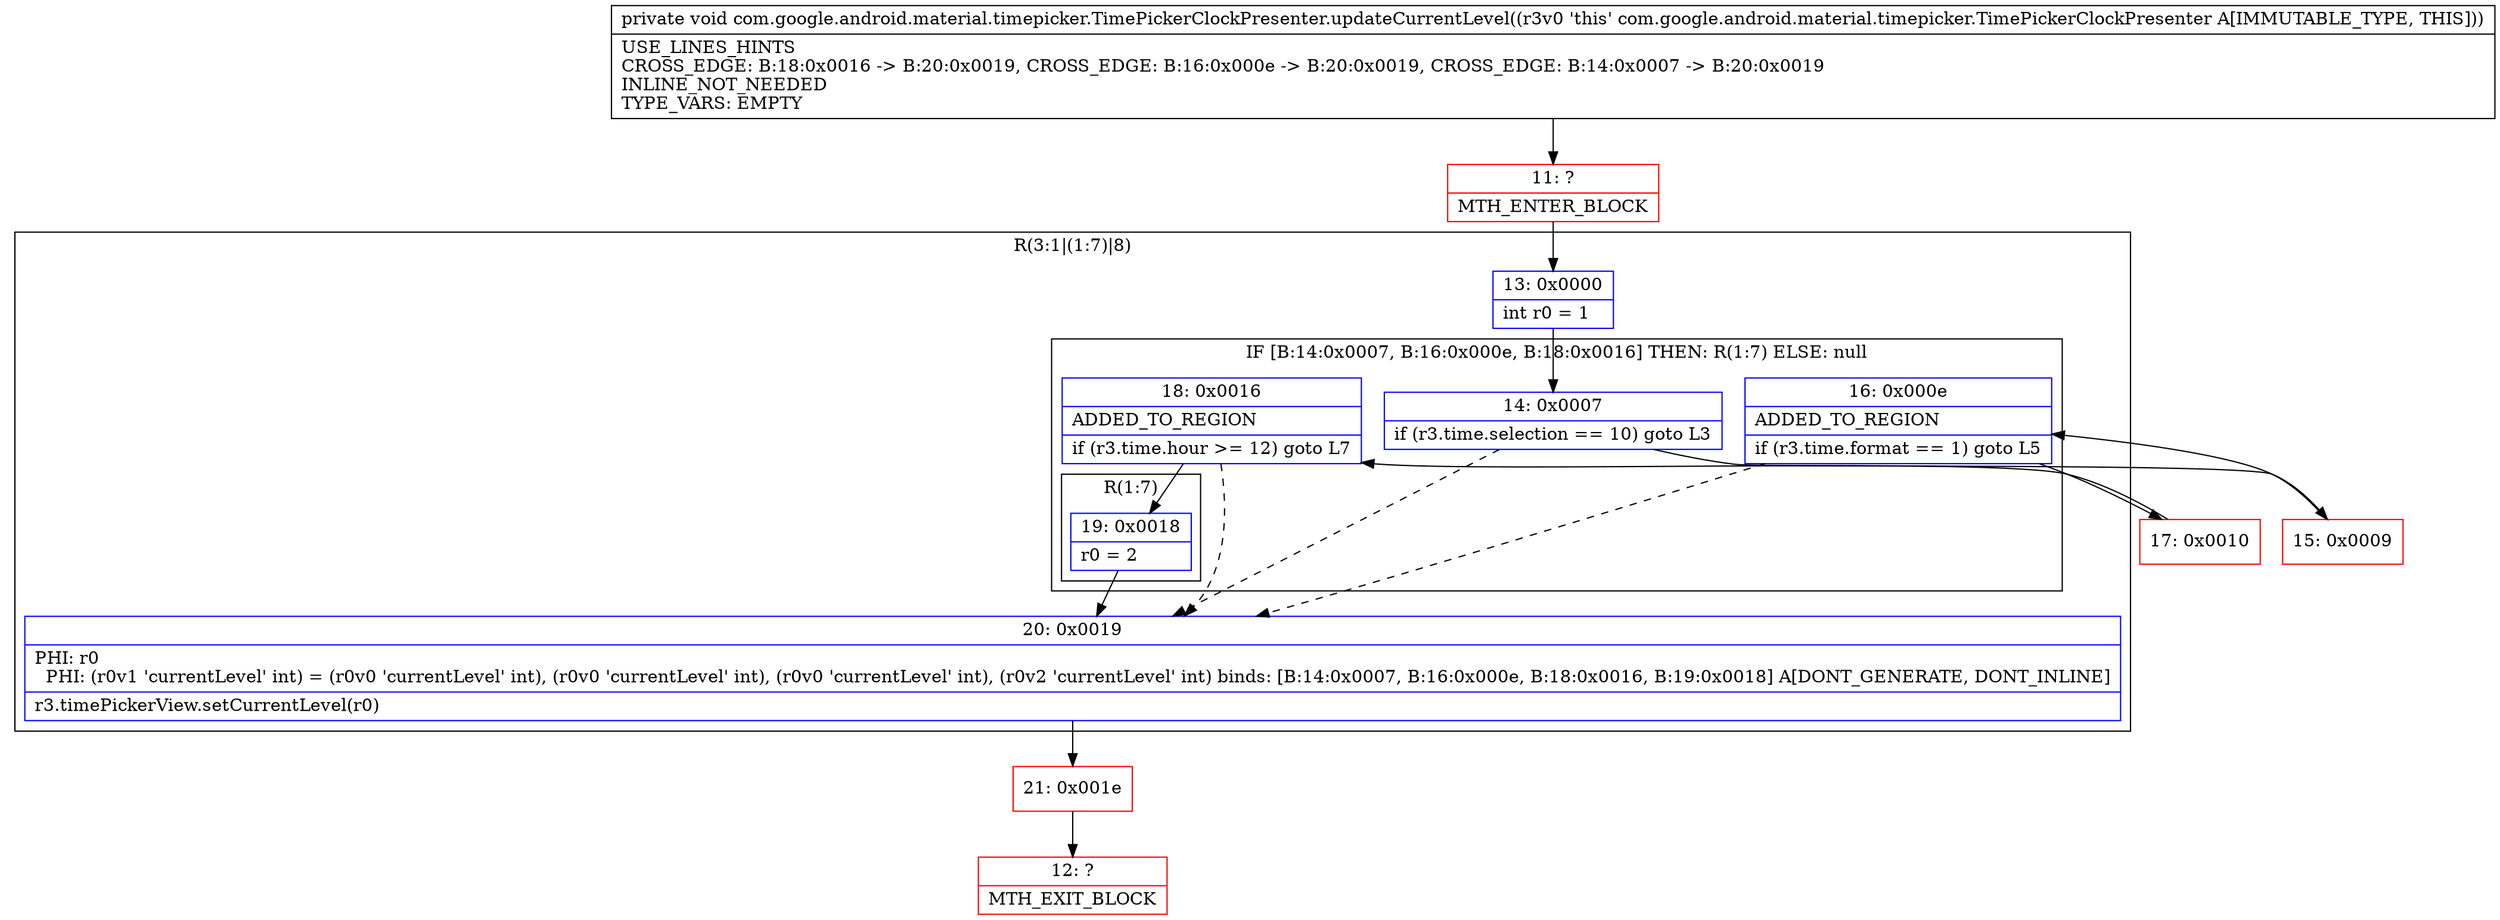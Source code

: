 digraph "CFG forcom.google.android.material.timepicker.TimePickerClockPresenter.updateCurrentLevel()V" {
subgraph cluster_Region_214116331 {
label = "R(3:1|(1:7)|8)";
node [shape=record,color=blue];
Node_13 [shape=record,label="{13\:\ 0x0000|int r0 = 1\l}"];
subgraph cluster_IfRegion_1190044033 {
label = "IF [B:14:0x0007, B:16:0x000e, B:18:0x0016] THEN: R(1:7) ELSE: null";
node [shape=record,color=blue];
Node_14 [shape=record,label="{14\:\ 0x0007|if (r3.time.selection == 10) goto L3\l}"];
Node_16 [shape=record,label="{16\:\ 0x000e|ADDED_TO_REGION\l|if (r3.time.format == 1) goto L5\l}"];
Node_18 [shape=record,label="{18\:\ 0x0016|ADDED_TO_REGION\l|if (r3.time.hour \>= 12) goto L7\l}"];
subgraph cluster_Region_1555400847 {
label = "R(1:7)";
node [shape=record,color=blue];
Node_19 [shape=record,label="{19\:\ 0x0018|r0 = 2\l}"];
}
}
Node_20 [shape=record,label="{20\:\ 0x0019|PHI: r0 \l  PHI: (r0v1 'currentLevel' int) = (r0v0 'currentLevel' int), (r0v0 'currentLevel' int), (r0v0 'currentLevel' int), (r0v2 'currentLevel' int) binds: [B:14:0x0007, B:16:0x000e, B:18:0x0016, B:19:0x0018] A[DONT_GENERATE, DONT_INLINE]\l|r3.timePickerView.setCurrentLevel(r0)\l}"];
}
Node_11 [shape=record,color=red,label="{11\:\ ?|MTH_ENTER_BLOCK\l}"];
Node_15 [shape=record,color=red,label="{15\:\ 0x0009}"];
Node_17 [shape=record,color=red,label="{17\:\ 0x0010}"];
Node_21 [shape=record,color=red,label="{21\:\ 0x001e}"];
Node_12 [shape=record,color=red,label="{12\:\ ?|MTH_EXIT_BLOCK\l}"];
MethodNode[shape=record,label="{private void com.google.android.material.timepicker.TimePickerClockPresenter.updateCurrentLevel((r3v0 'this' com.google.android.material.timepicker.TimePickerClockPresenter A[IMMUTABLE_TYPE, THIS]))  | USE_LINES_HINTS\lCROSS_EDGE: B:18:0x0016 \-\> B:20:0x0019, CROSS_EDGE: B:16:0x000e \-\> B:20:0x0019, CROSS_EDGE: B:14:0x0007 \-\> B:20:0x0019\lINLINE_NOT_NEEDED\lTYPE_VARS: EMPTY\l}"];
MethodNode -> Node_11;Node_13 -> Node_14;
Node_14 -> Node_15;
Node_14 -> Node_20[style=dashed];
Node_16 -> Node_17;
Node_16 -> Node_20[style=dashed];
Node_18 -> Node_19;
Node_18 -> Node_20[style=dashed];
Node_19 -> Node_20;
Node_20 -> Node_21;
Node_11 -> Node_13;
Node_15 -> Node_16;
Node_17 -> Node_18;
Node_21 -> Node_12;
}

